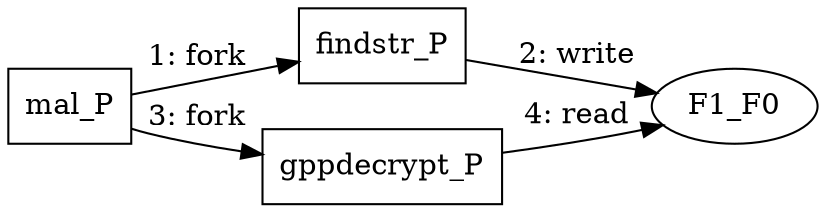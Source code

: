 digraph "T1552.006" {
rankdir="LR"
size="9"
fixedsize="false"
splines="true"
nodesep=0.3
ranksep=0
fontsize=10
overlap="scalexy"
engine= "neato"
	"mal_P" [node_type=Process shape=box]
	"findstr_P" [node_type=Process shape=box]
	"gppdecrypt_P" [node_type=Process shape=box]
	"F1_F0" [node_type=File shape=ellipse]
	"mal_P" -> "findstr_P" [label="1: fork"]
	"findstr_P" -> "F1_F0" [label="2: write"]
	"mal_P" -> "gppdecrypt_P" [label="3: fork"]
	"gppdecrypt_P" -> "F1_F0" [label="4: read"]
}
